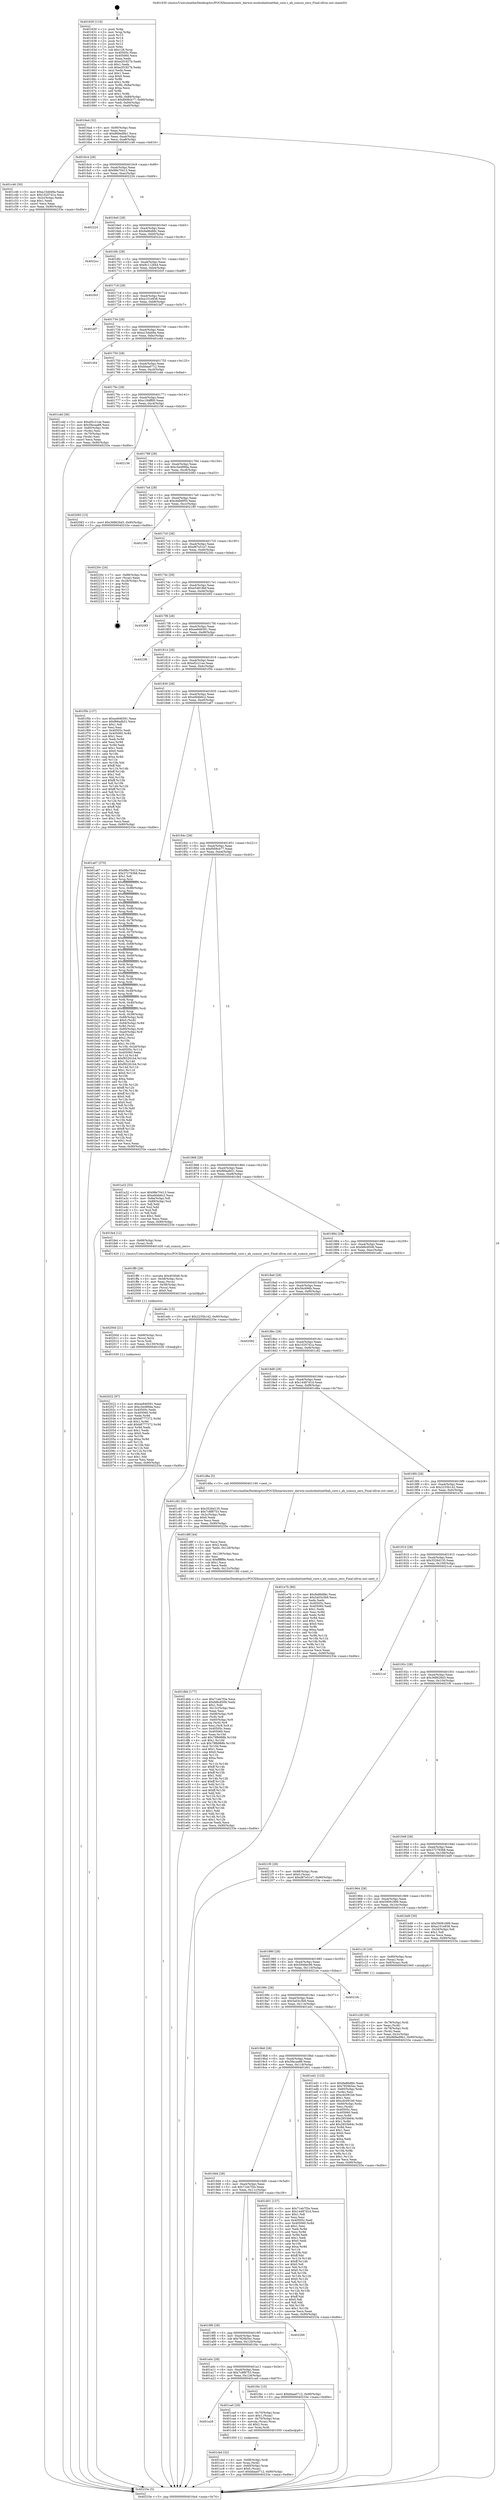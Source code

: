digraph "0x401630" {
  label = "0x401630 (/mnt/c/Users/mathe/Desktop/tcc/POCII/binaries/extr_darwin-xnubsdnetinet6ah_core.c_ah_sumsiz_zero_Final-ollvm.out::main(0))"
  labelloc = "t"
  node[shape=record]

  Entry [label="",width=0.3,height=0.3,shape=circle,fillcolor=black,style=filled]
  "0x4016a4" [label="{
     0x4016a4 [32]\l
     | [instrs]\l
     &nbsp;&nbsp;0x4016a4 \<+6\>: mov -0x90(%rbp),%eax\l
     &nbsp;&nbsp;0x4016aa \<+2\>: mov %eax,%ecx\l
     &nbsp;&nbsp;0x4016ac \<+6\>: sub $0x869ed9b1,%ecx\l
     &nbsp;&nbsp;0x4016b2 \<+6\>: mov %eax,-0xa4(%rbp)\l
     &nbsp;&nbsp;0x4016b8 \<+6\>: mov %ecx,-0xa8(%rbp)\l
     &nbsp;&nbsp;0x4016be \<+6\>: je 0000000000401c46 \<main+0x616\>\l
  }"]
  "0x401c46" [label="{
     0x401c46 [30]\l
     | [instrs]\l
     &nbsp;&nbsp;0x401c46 \<+5\>: mov $0xa15dd49a,%eax\l
     &nbsp;&nbsp;0x401c4b \<+5\>: mov $0x10207d1a,%ecx\l
     &nbsp;&nbsp;0x401c50 \<+3\>: mov -0x2c(%rbp),%edx\l
     &nbsp;&nbsp;0x401c53 \<+3\>: cmp $0x1,%edx\l
     &nbsp;&nbsp;0x401c56 \<+3\>: cmovl %ecx,%eax\l
     &nbsp;&nbsp;0x401c59 \<+6\>: mov %eax,-0x90(%rbp)\l
     &nbsp;&nbsp;0x401c5f \<+5\>: jmp 000000000040233e \<main+0xd0e\>\l
  }"]
  "0x4016c4" [label="{
     0x4016c4 [28]\l
     | [instrs]\l
     &nbsp;&nbsp;0x4016c4 \<+5\>: jmp 00000000004016c9 \<main+0x99\>\l
     &nbsp;&nbsp;0x4016c9 \<+6\>: mov -0xa4(%rbp),%eax\l
     &nbsp;&nbsp;0x4016cf \<+5\>: sub $0x98e70413,%eax\l
     &nbsp;&nbsp;0x4016d4 \<+6\>: mov %eax,-0xac(%rbp)\l
     &nbsp;&nbsp;0x4016da \<+6\>: je 0000000000402224 \<main+0xbf4\>\l
  }"]
  Exit [label="",width=0.3,height=0.3,shape=circle,fillcolor=black,style=filled,peripheries=2]
  "0x402224" [label="{
     0x402224\l
  }", style=dashed]
  "0x4016e0" [label="{
     0x4016e0 [28]\l
     | [instrs]\l
     &nbsp;&nbsp;0x4016e0 \<+5\>: jmp 00000000004016e5 \<main+0xb5\>\l
     &nbsp;&nbsp;0x4016e5 \<+6\>: mov -0xa4(%rbp),%eax\l
     &nbsp;&nbsp;0x4016eb \<+5\>: sub $0x9a86dfdc,%eax\l
     &nbsp;&nbsp;0x4016f0 \<+6\>: mov %eax,-0xb0(%rbp)\l
     &nbsp;&nbsp;0x4016f6 \<+6\>: je 00000000004022cc \<main+0xc9c\>\l
  }"]
  "0x402022" [label="{
     0x402022 [97]\l
     | [instrs]\l
     &nbsp;&nbsp;0x402022 \<+5\>: mov $0xee846591,%eax\l
     &nbsp;&nbsp;0x402027 \<+5\>: mov $0xc5e489da,%esi\l
     &nbsp;&nbsp;0x40202c \<+7\>: mov 0x40505c,%edx\l
     &nbsp;&nbsp;0x402033 \<+8\>: mov 0x405060,%r8d\l
     &nbsp;&nbsp;0x40203b \<+3\>: mov %edx,%r9d\l
     &nbsp;&nbsp;0x40203e \<+7\>: sub $0xb8777372,%r9d\l
     &nbsp;&nbsp;0x402045 \<+4\>: sub $0x1,%r9d\l
     &nbsp;&nbsp;0x402049 \<+7\>: add $0xb8777372,%r9d\l
     &nbsp;&nbsp;0x402050 \<+4\>: imul %r9d,%edx\l
     &nbsp;&nbsp;0x402054 \<+3\>: and $0x1,%edx\l
     &nbsp;&nbsp;0x402057 \<+3\>: cmp $0x0,%edx\l
     &nbsp;&nbsp;0x40205a \<+4\>: sete %r10b\l
     &nbsp;&nbsp;0x40205e \<+4\>: cmp $0xa,%r8d\l
     &nbsp;&nbsp;0x402062 \<+4\>: setl %r11b\l
     &nbsp;&nbsp;0x402066 \<+3\>: mov %r10b,%bl\l
     &nbsp;&nbsp;0x402069 \<+3\>: and %r11b,%bl\l
     &nbsp;&nbsp;0x40206c \<+3\>: xor %r11b,%r10b\l
     &nbsp;&nbsp;0x40206f \<+3\>: or %r10b,%bl\l
     &nbsp;&nbsp;0x402072 \<+3\>: test $0x1,%bl\l
     &nbsp;&nbsp;0x402075 \<+3\>: cmovne %esi,%eax\l
     &nbsp;&nbsp;0x402078 \<+6\>: mov %eax,-0x90(%rbp)\l
     &nbsp;&nbsp;0x40207e \<+5\>: jmp 000000000040233e \<main+0xd0e\>\l
  }"]
  "0x4022cc" [label="{
     0x4022cc\l
  }", style=dashed]
  "0x4016fc" [label="{
     0x4016fc [28]\l
     | [instrs]\l
     &nbsp;&nbsp;0x4016fc \<+5\>: jmp 0000000000401701 \<main+0xd1\>\l
     &nbsp;&nbsp;0x401701 \<+6\>: mov -0xa4(%rbp),%eax\l
     &nbsp;&nbsp;0x401707 \<+5\>: sub $0x9c112844,%eax\l
     &nbsp;&nbsp;0x40170c \<+6\>: mov %eax,-0xb4(%rbp)\l
     &nbsp;&nbsp;0x401712 \<+6\>: je 00000000004020cf \<main+0xa9f\>\l
  }"]
  "0x40200d" [label="{
     0x40200d [21]\l
     | [instrs]\l
     &nbsp;&nbsp;0x40200d \<+4\>: mov -0x68(%rbp),%rcx\l
     &nbsp;&nbsp;0x402011 \<+3\>: mov (%rcx),%rcx\l
     &nbsp;&nbsp;0x402014 \<+3\>: mov %rcx,%rdi\l
     &nbsp;&nbsp;0x402017 \<+6\>: mov %eax,-0x130(%rbp)\l
     &nbsp;&nbsp;0x40201d \<+5\>: call 0000000000401030 \<free@plt\>\l
     | [calls]\l
     &nbsp;&nbsp;0x401030 \{1\} (unknown)\l
  }"]
  "0x4020cf" [label="{
     0x4020cf\l
  }", style=dashed]
  "0x401718" [label="{
     0x401718 [28]\l
     | [instrs]\l
     &nbsp;&nbsp;0x401718 \<+5\>: jmp 000000000040171d \<main+0xed\>\l
     &nbsp;&nbsp;0x40171d \<+6\>: mov -0xa4(%rbp),%eax\l
     &nbsp;&nbsp;0x401723 \<+5\>: sub $0xa101e838,%eax\l
     &nbsp;&nbsp;0x401728 \<+6\>: mov %eax,-0xb8(%rbp)\l
     &nbsp;&nbsp;0x40172e \<+6\>: je 0000000000401bf7 \<main+0x5c7\>\l
  }"]
  "0x401ff0" [label="{
     0x401ff0 [29]\l
     | [instrs]\l
     &nbsp;&nbsp;0x401ff0 \<+10\>: movabs $0x4030d6,%rdi\l
     &nbsp;&nbsp;0x401ffa \<+4\>: mov -0x58(%rbp),%rcx\l
     &nbsp;&nbsp;0x401ffe \<+2\>: mov %eax,(%rcx)\l
     &nbsp;&nbsp;0x402000 \<+4\>: mov -0x58(%rbp),%rcx\l
     &nbsp;&nbsp;0x402004 \<+2\>: mov (%rcx),%esi\l
     &nbsp;&nbsp;0x402006 \<+2\>: mov $0x0,%al\l
     &nbsp;&nbsp;0x402008 \<+5\>: call 0000000000401040 \<printf@plt\>\l
     | [calls]\l
     &nbsp;&nbsp;0x401040 \{1\} (unknown)\l
  }"]
  "0x401bf7" [label="{
     0x401bf7\l
  }", style=dashed]
  "0x401734" [label="{
     0x401734 [28]\l
     | [instrs]\l
     &nbsp;&nbsp;0x401734 \<+5\>: jmp 0000000000401739 \<main+0x109\>\l
     &nbsp;&nbsp;0x401739 \<+6\>: mov -0xa4(%rbp),%eax\l
     &nbsp;&nbsp;0x40173f \<+5\>: sub $0xa15dd49a,%eax\l
     &nbsp;&nbsp;0x401744 \<+6\>: mov %eax,-0xbc(%rbp)\l
     &nbsp;&nbsp;0x40174a \<+6\>: je 0000000000401c64 \<main+0x634\>\l
  }"]
  "0x401dbb" [label="{
     0x401dbb [177]\l
     | [instrs]\l
     &nbsp;&nbsp;0x401dbb \<+5\>: mov $0x71eb7f2e,%ecx\l
     &nbsp;&nbsp;0x401dc0 \<+5\>: mov $0xfd6c8506,%edx\l
     &nbsp;&nbsp;0x401dc5 \<+3\>: mov $0x1,%dil\l
     &nbsp;&nbsp;0x401dc8 \<+6\>: mov -0x12c(%rbp),%esi\l
     &nbsp;&nbsp;0x401dce \<+3\>: imul %eax,%esi\l
     &nbsp;&nbsp;0x401dd1 \<+4\>: mov -0x68(%rbp),%r8\l
     &nbsp;&nbsp;0x401dd5 \<+3\>: mov (%r8),%r8\l
     &nbsp;&nbsp;0x401dd8 \<+4\>: mov -0x60(%rbp),%r9\l
     &nbsp;&nbsp;0x401ddc \<+3\>: movslq (%r9),%r9\l
     &nbsp;&nbsp;0x401ddf \<+4\>: mov %esi,(%r8,%r9,4)\l
     &nbsp;&nbsp;0x401de3 \<+7\>: mov 0x40505c,%eax\l
     &nbsp;&nbsp;0x401dea \<+7\>: mov 0x405060,%esi\l
     &nbsp;&nbsp;0x401df1 \<+3\>: mov %eax,%r10d\l
     &nbsp;&nbsp;0x401df4 \<+7\>: add $0x79fb988b,%r10d\l
     &nbsp;&nbsp;0x401dfb \<+4\>: sub $0x1,%r10d\l
     &nbsp;&nbsp;0x401dff \<+7\>: sub $0x79fb988b,%r10d\l
     &nbsp;&nbsp;0x401e06 \<+4\>: imul %r10d,%eax\l
     &nbsp;&nbsp;0x401e0a \<+3\>: and $0x1,%eax\l
     &nbsp;&nbsp;0x401e0d \<+3\>: cmp $0x0,%eax\l
     &nbsp;&nbsp;0x401e10 \<+4\>: sete %r11b\l
     &nbsp;&nbsp;0x401e14 \<+3\>: cmp $0xa,%esi\l
     &nbsp;&nbsp;0x401e17 \<+3\>: setl %bl\l
     &nbsp;&nbsp;0x401e1a \<+3\>: mov %r11b,%r14b\l
     &nbsp;&nbsp;0x401e1d \<+4\>: xor $0xff,%r14b\l
     &nbsp;&nbsp;0x401e21 \<+3\>: mov %bl,%r15b\l
     &nbsp;&nbsp;0x401e24 \<+4\>: xor $0xff,%r15b\l
     &nbsp;&nbsp;0x401e28 \<+4\>: xor $0x1,%dil\l
     &nbsp;&nbsp;0x401e2c \<+3\>: mov %r14b,%r12b\l
     &nbsp;&nbsp;0x401e2f \<+4\>: and $0xff,%r12b\l
     &nbsp;&nbsp;0x401e33 \<+3\>: and %dil,%r11b\l
     &nbsp;&nbsp;0x401e36 \<+3\>: mov %r15b,%r13b\l
     &nbsp;&nbsp;0x401e39 \<+4\>: and $0xff,%r13b\l
     &nbsp;&nbsp;0x401e3d \<+3\>: and %dil,%bl\l
     &nbsp;&nbsp;0x401e40 \<+3\>: or %r11b,%r12b\l
     &nbsp;&nbsp;0x401e43 \<+3\>: or %bl,%r13b\l
     &nbsp;&nbsp;0x401e46 \<+3\>: xor %r13b,%r12b\l
     &nbsp;&nbsp;0x401e49 \<+3\>: or %r15b,%r14b\l
     &nbsp;&nbsp;0x401e4c \<+4\>: xor $0xff,%r14b\l
     &nbsp;&nbsp;0x401e50 \<+4\>: or $0x1,%dil\l
     &nbsp;&nbsp;0x401e54 \<+3\>: and %dil,%r14b\l
     &nbsp;&nbsp;0x401e57 \<+3\>: or %r14b,%r12b\l
     &nbsp;&nbsp;0x401e5a \<+4\>: test $0x1,%r12b\l
     &nbsp;&nbsp;0x401e5e \<+3\>: cmovne %edx,%ecx\l
     &nbsp;&nbsp;0x401e61 \<+6\>: mov %ecx,-0x90(%rbp)\l
     &nbsp;&nbsp;0x401e67 \<+5\>: jmp 000000000040233e \<main+0xd0e\>\l
  }"]
  "0x401c64" [label="{
     0x401c64\l
  }", style=dashed]
  "0x401750" [label="{
     0x401750 [28]\l
     | [instrs]\l
     &nbsp;&nbsp;0x401750 \<+5\>: jmp 0000000000401755 \<main+0x125\>\l
     &nbsp;&nbsp;0x401755 \<+6\>: mov -0xa4(%rbp),%eax\l
     &nbsp;&nbsp;0x40175b \<+5\>: sub $0xbbaa0712,%eax\l
     &nbsp;&nbsp;0x401760 \<+6\>: mov %eax,-0xc0(%rbp)\l
     &nbsp;&nbsp;0x401766 \<+6\>: je 0000000000401cdd \<main+0x6ad\>\l
  }"]
  "0x401d8f" [label="{
     0x401d8f [44]\l
     | [instrs]\l
     &nbsp;&nbsp;0x401d8f \<+2\>: xor %ecx,%ecx\l
     &nbsp;&nbsp;0x401d91 \<+5\>: mov $0x2,%edx\l
     &nbsp;&nbsp;0x401d96 \<+6\>: mov %edx,-0x128(%rbp)\l
     &nbsp;&nbsp;0x401d9c \<+1\>: cltd\l
     &nbsp;&nbsp;0x401d9d \<+6\>: mov -0x128(%rbp),%esi\l
     &nbsp;&nbsp;0x401da3 \<+2\>: idiv %esi\l
     &nbsp;&nbsp;0x401da5 \<+6\>: imul $0xfffffffe,%edx,%edx\l
     &nbsp;&nbsp;0x401dab \<+3\>: sub $0x1,%ecx\l
     &nbsp;&nbsp;0x401dae \<+2\>: sub %ecx,%edx\l
     &nbsp;&nbsp;0x401db0 \<+6\>: mov %edx,-0x12c(%rbp)\l
     &nbsp;&nbsp;0x401db6 \<+5\>: call 0000000000401160 \<next_i\>\l
     | [calls]\l
     &nbsp;&nbsp;0x401160 \{1\} (/mnt/c/Users/mathe/Desktop/tcc/POCII/binaries/extr_darwin-xnubsdnetinet6ah_core.c_ah_sumsiz_zero_Final-ollvm.out::next_i)\l
  }"]
  "0x401cdd" [label="{
     0x401cdd [36]\l
     | [instrs]\l
     &nbsp;&nbsp;0x401cdd \<+5\>: mov $0xef2c21ee,%eax\l
     &nbsp;&nbsp;0x401ce2 \<+5\>: mov $0x5fecaa88,%ecx\l
     &nbsp;&nbsp;0x401ce7 \<+4\>: mov -0x60(%rbp),%rdx\l
     &nbsp;&nbsp;0x401ceb \<+2\>: mov (%rdx),%esi\l
     &nbsp;&nbsp;0x401ced \<+4\>: mov -0x70(%rbp),%rdx\l
     &nbsp;&nbsp;0x401cf1 \<+2\>: cmp (%rdx),%esi\l
     &nbsp;&nbsp;0x401cf3 \<+3\>: cmovl %ecx,%eax\l
     &nbsp;&nbsp;0x401cf6 \<+6\>: mov %eax,-0x90(%rbp)\l
     &nbsp;&nbsp;0x401cfc \<+5\>: jmp 000000000040233e \<main+0xd0e\>\l
  }"]
  "0x40176c" [label="{
     0x40176c [28]\l
     | [instrs]\l
     &nbsp;&nbsp;0x40176c \<+5\>: jmp 0000000000401771 \<main+0x141\>\l
     &nbsp;&nbsp;0x401771 \<+6\>: mov -0xa4(%rbp),%eax\l
     &nbsp;&nbsp;0x401777 \<+5\>: sub $0xc184ff00,%eax\l
     &nbsp;&nbsp;0x40177c \<+6\>: mov %eax,-0xc4(%rbp)\l
     &nbsp;&nbsp;0x401782 \<+6\>: je 0000000000402156 \<main+0xb26\>\l
  }"]
  "0x401cbd" [label="{
     0x401cbd [32]\l
     | [instrs]\l
     &nbsp;&nbsp;0x401cbd \<+4\>: mov -0x68(%rbp),%rdi\l
     &nbsp;&nbsp;0x401cc1 \<+3\>: mov %rax,(%rdi)\l
     &nbsp;&nbsp;0x401cc4 \<+4\>: mov -0x60(%rbp),%rax\l
     &nbsp;&nbsp;0x401cc8 \<+6\>: movl $0x0,(%rax)\l
     &nbsp;&nbsp;0x401cce \<+10\>: movl $0xbbaa0712,-0x90(%rbp)\l
     &nbsp;&nbsp;0x401cd8 \<+5\>: jmp 000000000040233e \<main+0xd0e\>\l
  }"]
  "0x402156" [label="{
     0x402156\l
  }", style=dashed]
  "0x401788" [label="{
     0x401788 [28]\l
     | [instrs]\l
     &nbsp;&nbsp;0x401788 \<+5\>: jmp 000000000040178d \<main+0x15d\>\l
     &nbsp;&nbsp;0x40178d \<+6\>: mov -0xa4(%rbp),%eax\l
     &nbsp;&nbsp;0x401793 \<+5\>: sub $0xc5e489da,%eax\l
     &nbsp;&nbsp;0x401798 \<+6\>: mov %eax,-0xc8(%rbp)\l
     &nbsp;&nbsp;0x40179e \<+6\>: je 0000000000402083 \<main+0xa53\>\l
  }"]
  "0x401a28" [label="{
     0x401a28\l
  }", style=dashed]
  "0x402083" [label="{
     0x402083 [15]\l
     | [instrs]\l
     &nbsp;&nbsp;0x402083 \<+10\>: movl $0x368626d3,-0x90(%rbp)\l
     &nbsp;&nbsp;0x40208d \<+5\>: jmp 000000000040233e \<main+0xd0e\>\l
  }"]
  "0x4017a4" [label="{
     0x4017a4 [28]\l
     | [instrs]\l
     &nbsp;&nbsp;0x4017a4 \<+5\>: jmp 00000000004017a9 \<main+0x179\>\l
     &nbsp;&nbsp;0x4017a9 \<+6\>: mov -0xa4(%rbp),%eax\l
     &nbsp;&nbsp;0x4017af \<+5\>: sub $0xc6db6f50,%eax\l
     &nbsp;&nbsp;0x4017b4 \<+6\>: mov %eax,-0xcc(%rbp)\l
     &nbsp;&nbsp;0x4017ba \<+6\>: je 0000000000402180 \<main+0xb50\>\l
  }"]
  "0x401ca0" [label="{
     0x401ca0 [29]\l
     | [instrs]\l
     &nbsp;&nbsp;0x401ca0 \<+4\>: mov -0x70(%rbp),%rax\l
     &nbsp;&nbsp;0x401ca4 \<+6\>: movl $0x1,(%rax)\l
     &nbsp;&nbsp;0x401caa \<+4\>: mov -0x70(%rbp),%rax\l
     &nbsp;&nbsp;0x401cae \<+3\>: movslq (%rax),%rax\l
     &nbsp;&nbsp;0x401cb1 \<+4\>: shl $0x2,%rax\l
     &nbsp;&nbsp;0x401cb5 \<+3\>: mov %rax,%rdi\l
     &nbsp;&nbsp;0x401cb8 \<+5\>: call 0000000000401050 \<malloc@plt\>\l
     | [calls]\l
     &nbsp;&nbsp;0x401050 \{1\} (unknown)\l
  }"]
  "0x402180" [label="{
     0x402180\l
  }", style=dashed]
  "0x4017c0" [label="{
     0x4017c0 [28]\l
     | [instrs]\l
     &nbsp;&nbsp;0x4017c0 \<+5\>: jmp 00000000004017c5 \<main+0x195\>\l
     &nbsp;&nbsp;0x4017c5 \<+6\>: mov -0xa4(%rbp),%eax\l
     &nbsp;&nbsp;0x4017cb \<+5\>: sub $0xd87e51e7,%eax\l
     &nbsp;&nbsp;0x4017d0 \<+6\>: mov %eax,-0xd0(%rbp)\l
     &nbsp;&nbsp;0x4017d6 \<+6\>: je 000000000040220c \<main+0xbdc\>\l
  }"]
  "0x401a0c" [label="{
     0x401a0c [28]\l
     | [instrs]\l
     &nbsp;&nbsp;0x401a0c \<+5\>: jmp 0000000000401a11 \<main+0x3e1\>\l
     &nbsp;&nbsp;0x401a11 \<+6\>: mov -0xa4(%rbp),%eax\l
     &nbsp;&nbsp;0x401a17 \<+5\>: sub $0x7c8f8753,%eax\l
     &nbsp;&nbsp;0x401a1c \<+6\>: mov %eax,-0x124(%rbp)\l
     &nbsp;&nbsp;0x401a22 \<+6\>: je 0000000000401ca0 \<main+0x670\>\l
  }"]
  "0x40220c" [label="{
     0x40220c [24]\l
     | [instrs]\l
     &nbsp;&nbsp;0x40220c \<+7\>: mov -0x88(%rbp),%rax\l
     &nbsp;&nbsp;0x402213 \<+2\>: mov (%rax),%eax\l
     &nbsp;&nbsp;0x402215 \<+4\>: lea -0x28(%rbp),%rsp\l
     &nbsp;&nbsp;0x402219 \<+1\>: pop %rbx\l
     &nbsp;&nbsp;0x40221a \<+2\>: pop %r12\l
     &nbsp;&nbsp;0x40221c \<+2\>: pop %r13\l
     &nbsp;&nbsp;0x40221e \<+2\>: pop %r14\l
     &nbsp;&nbsp;0x402220 \<+2\>: pop %r15\l
     &nbsp;&nbsp;0x402222 \<+1\>: pop %rbp\l
     &nbsp;&nbsp;0x402223 \<+1\>: ret\l
  }"]
  "0x4017dc" [label="{
     0x4017dc [28]\l
     | [instrs]\l
     &nbsp;&nbsp;0x4017dc \<+5\>: jmp 00000000004017e1 \<main+0x1b1\>\l
     &nbsp;&nbsp;0x4017e1 \<+6\>: mov -0xa4(%rbp),%eax\l
     &nbsp;&nbsp;0x4017e7 \<+5\>: sub $0xe54818bf,%eax\l
     &nbsp;&nbsp;0x4017ec \<+6\>: mov %eax,-0xd4(%rbp)\l
     &nbsp;&nbsp;0x4017f2 \<+6\>: je 00000000004020f3 \<main+0xac3\>\l
  }"]
  "0x401f4c" [label="{
     0x401f4c [15]\l
     | [instrs]\l
     &nbsp;&nbsp;0x401f4c \<+10\>: movl $0xbbaa0712,-0x90(%rbp)\l
     &nbsp;&nbsp;0x401f56 \<+5\>: jmp 000000000040233e \<main+0xd0e\>\l
  }"]
  "0x4020f3" [label="{
     0x4020f3\l
  }", style=dashed]
  "0x4017f8" [label="{
     0x4017f8 [28]\l
     | [instrs]\l
     &nbsp;&nbsp;0x4017f8 \<+5\>: jmp 00000000004017fd \<main+0x1cd\>\l
     &nbsp;&nbsp;0x4017fd \<+6\>: mov -0xa4(%rbp),%eax\l
     &nbsp;&nbsp;0x401803 \<+5\>: sub $0xee846591,%eax\l
     &nbsp;&nbsp;0x401808 \<+6\>: mov %eax,-0xd8(%rbp)\l
     &nbsp;&nbsp;0x40180e \<+6\>: je 00000000004022f6 \<main+0xcc6\>\l
  }"]
  "0x4019f0" [label="{
     0x4019f0 [28]\l
     | [instrs]\l
     &nbsp;&nbsp;0x4019f0 \<+5\>: jmp 00000000004019f5 \<main+0x3c5\>\l
     &nbsp;&nbsp;0x4019f5 \<+6\>: mov -0xa4(%rbp),%eax\l
     &nbsp;&nbsp;0x4019fb \<+5\>: sub $0x7826b5ec,%eax\l
     &nbsp;&nbsp;0x401a00 \<+6\>: mov %eax,-0x120(%rbp)\l
     &nbsp;&nbsp;0x401a06 \<+6\>: je 0000000000401f4c \<main+0x91c\>\l
  }"]
  "0x4022f6" [label="{
     0x4022f6\l
  }", style=dashed]
  "0x401814" [label="{
     0x401814 [28]\l
     | [instrs]\l
     &nbsp;&nbsp;0x401814 \<+5\>: jmp 0000000000401819 \<main+0x1e9\>\l
     &nbsp;&nbsp;0x401819 \<+6\>: mov -0xa4(%rbp),%eax\l
     &nbsp;&nbsp;0x40181f \<+5\>: sub $0xef2c21ee,%eax\l
     &nbsp;&nbsp;0x401824 \<+6\>: mov %eax,-0xdc(%rbp)\l
     &nbsp;&nbsp;0x40182a \<+6\>: je 0000000000401f5b \<main+0x92b\>\l
  }"]
  "0x402269" [label="{
     0x402269\l
  }", style=dashed]
  "0x401f5b" [label="{
     0x401f5b [137]\l
     | [instrs]\l
     &nbsp;&nbsp;0x401f5b \<+5\>: mov $0xee846591,%eax\l
     &nbsp;&nbsp;0x401f60 \<+5\>: mov $0xf66adb51,%ecx\l
     &nbsp;&nbsp;0x401f65 \<+2\>: mov $0x1,%dl\l
     &nbsp;&nbsp;0x401f67 \<+2\>: xor %esi,%esi\l
     &nbsp;&nbsp;0x401f69 \<+7\>: mov 0x40505c,%edi\l
     &nbsp;&nbsp;0x401f70 \<+8\>: mov 0x405060,%r8d\l
     &nbsp;&nbsp;0x401f78 \<+3\>: sub $0x1,%esi\l
     &nbsp;&nbsp;0x401f7b \<+3\>: mov %edi,%r9d\l
     &nbsp;&nbsp;0x401f7e \<+3\>: add %esi,%r9d\l
     &nbsp;&nbsp;0x401f81 \<+4\>: imul %r9d,%edi\l
     &nbsp;&nbsp;0x401f85 \<+3\>: and $0x1,%edi\l
     &nbsp;&nbsp;0x401f88 \<+3\>: cmp $0x0,%edi\l
     &nbsp;&nbsp;0x401f8b \<+4\>: sete %r10b\l
     &nbsp;&nbsp;0x401f8f \<+4\>: cmp $0xa,%r8d\l
     &nbsp;&nbsp;0x401f93 \<+4\>: setl %r11b\l
     &nbsp;&nbsp;0x401f97 \<+3\>: mov %r10b,%bl\l
     &nbsp;&nbsp;0x401f9a \<+3\>: xor $0xff,%bl\l
     &nbsp;&nbsp;0x401f9d \<+3\>: mov %r11b,%r14b\l
     &nbsp;&nbsp;0x401fa0 \<+4\>: xor $0xff,%r14b\l
     &nbsp;&nbsp;0x401fa4 \<+3\>: xor $0x1,%dl\l
     &nbsp;&nbsp;0x401fa7 \<+3\>: mov %bl,%r15b\l
     &nbsp;&nbsp;0x401faa \<+4\>: and $0xff,%r15b\l
     &nbsp;&nbsp;0x401fae \<+3\>: and %dl,%r10b\l
     &nbsp;&nbsp;0x401fb1 \<+3\>: mov %r14b,%r12b\l
     &nbsp;&nbsp;0x401fb4 \<+4\>: and $0xff,%r12b\l
     &nbsp;&nbsp;0x401fb8 \<+3\>: and %dl,%r11b\l
     &nbsp;&nbsp;0x401fbb \<+3\>: or %r10b,%r15b\l
     &nbsp;&nbsp;0x401fbe \<+3\>: or %r11b,%r12b\l
     &nbsp;&nbsp;0x401fc1 \<+3\>: xor %r12b,%r15b\l
     &nbsp;&nbsp;0x401fc4 \<+3\>: or %r14b,%bl\l
     &nbsp;&nbsp;0x401fc7 \<+3\>: xor $0xff,%bl\l
     &nbsp;&nbsp;0x401fca \<+3\>: or $0x1,%dl\l
     &nbsp;&nbsp;0x401fcd \<+2\>: and %dl,%bl\l
     &nbsp;&nbsp;0x401fcf \<+3\>: or %bl,%r15b\l
     &nbsp;&nbsp;0x401fd2 \<+4\>: test $0x1,%r15b\l
     &nbsp;&nbsp;0x401fd6 \<+3\>: cmovne %ecx,%eax\l
     &nbsp;&nbsp;0x401fd9 \<+6\>: mov %eax,-0x90(%rbp)\l
     &nbsp;&nbsp;0x401fdf \<+5\>: jmp 000000000040233e \<main+0xd0e\>\l
  }"]
  "0x401830" [label="{
     0x401830 [28]\l
     | [instrs]\l
     &nbsp;&nbsp;0x401830 \<+5\>: jmp 0000000000401835 \<main+0x205\>\l
     &nbsp;&nbsp;0x401835 \<+6\>: mov -0xa4(%rbp),%eax\l
     &nbsp;&nbsp;0x40183b \<+5\>: sub $0xefd4b6c2,%eax\l
     &nbsp;&nbsp;0x401840 \<+6\>: mov %eax,-0xe0(%rbp)\l
     &nbsp;&nbsp;0x401846 \<+6\>: je 0000000000401a67 \<main+0x437\>\l
  }"]
  "0x4019d4" [label="{
     0x4019d4 [28]\l
     | [instrs]\l
     &nbsp;&nbsp;0x4019d4 \<+5\>: jmp 00000000004019d9 \<main+0x3a9\>\l
     &nbsp;&nbsp;0x4019d9 \<+6\>: mov -0xa4(%rbp),%eax\l
     &nbsp;&nbsp;0x4019df \<+5\>: sub $0x71eb7f2e,%eax\l
     &nbsp;&nbsp;0x4019e4 \<+6\>: mov %eax,-0x11c(%rbp)\l
     &nbsp;&nbsp;0x4019ea \<+6\>: je 0000000000402269 \<main+0xc39\>\l
  }"]
  "0x401a67" [label="{
     0x401a67 [370]\l
     | [instrs]\l
     &nbsp;&nbsp;0x401a67 \<+5\>: mov $0x98e70413,%eax\l
     &nbsp;&nbsp;0x401a6c \<+5\>: mov $0x37279368,%ecx\l
     &nbsp;&nbsp;0x401a71 \<+2\>: mov $0x1,%dl\l
     &nbsp;&nbsp;0x401a73 \<+3\>: mov %rsp,%rsi\l
     &nbsp;&nbsp;0x401a76 \<+4\>: add $0xfffffffffffffff0,%rsi\l
     &nbsp;&nbsp;0x401a7a \<+3\>: mov %rsi,%rsp\l
     &nbsp;&nbsp;0x401a7d \<+7\>: mov %rsi,-0x88(%rbp)\l
     &nbsp;&nbsp;0x401a84 \<+3\>: mov %rsp,%rsi\l
     &nbsp;&nbsp;0x401a87 \<+4\>: add $0xfffffffffffffff0,%rsi\l
     &nbsp;&nbsp;0x401a8b \<+3\>: mov %rsi,%rsp\l
     &nbsp;&nbsp;0x401a8e \<+3\>: mov %rsp,%rdi\l
     &nbsp;&nbsp;0x401a91 \<+4\>: add $0xfffffffffffffff0,%rdi\l
     &nbsp;&nbsp;0x401a95 \<+3\>: mov %rdi,%rsp\l
     &nbsp;&nbsp;0x401a98 \<+4\>: mov %rdi,-0x80(%rbp)\l
     &nbsp;&nbsp;0x401a9c \<+3\>: mov %rsp,%rdi\l
     &nbsp;&nbsp;0x401a9f \<+4\>: add $0xfffffffffffffff0,%rdi\l
     &nbsp;&nbsp;0x401aa3 \<+3\>: mov %rdi,%rsp\l
     &nbsp;&nbsp;0x401aa6 \<+4\>: mov %rdi,-0x78(%rbp)\l
     &nbsp;&nbsp;0x401aaa \<+3\>: mov %rsp,%rdi\l
     &nbsp;&nbsp;0x401aad \<+4\>: add $0xfffffffffffffff0,%rdi\l
     &nbsp;&nbsp;0x401ab1 \<+3\>: mov %rdi,%rsp\l
     &nbsp;&nbsp;0x401ab4 \<+4\>: mov %rdi,-0x70(%rbp)\l
     &nbsp;&nbsp;0x401ab8 \<+3\>: mov %rsp,%rdi\l
     &nbsp;&nbsp;0x401abb \<+4\>: add $0xfffffffffffffff0,%rdi\l
     &nbsp;&nbsp;0x401abf \<+3\>: mov %rdi,%rsp\l
     &nbsp;&nbsp;0x401ac2 \<+4\>: mov %rdi,-0x68(%rbp)\l
     &nbsp;&nbsp;0x401ac6 \<+3\>: mov %rsp,%rdi\l
     &nbsp;&nbsp;0x401ac9 \<+4\>: add $0xfffffffffffffff0,%rdi\l
     &nbsp;&nbsp;0x401acd \<+3\>: mov %rdi,%rsp\l
     &nbsp;&nbsp;0x401ad0 \<+4\>: mov %rdi,-0x60(%rbp)\l
     &nbsp;&nbsp;0x401ad4 \<+3\>: mov %rsp,%rdi\l
     &nbsp;&nbsp;0x401ad7 \<+4\>: add $0xfffffffffffffff0,%rdi\l
     &nbsp;&nbsp;0x401adb \<+3\>: mov %rdi,%rsp\l
     &nbsp;&nbsp;0x401ade \<+4\>: mov %rdi,-0x58(%rbp)\l
     &nbsp;&nbsp;0x401ae2 \<+3\>: mov %rsp,%rdi\l
     &nbsp;&nbsp;0x401ae5 \<+4\>: add $0xfffffffffffffff0,%rdi\l
     &nbsp;&nbsp;0x401ae9 \<+3\>: mov %rdi,%rsp\l
     &nbsp;&nbsp;0x401aec \<+4\>: mov %rdi,-0x50(%rbp)\l
     &nbsp;&nbsp;0x401af0 \<+3\>: mov %rsp,%rdi\l
     &nbsp;&nbsp;0x401af3 \<+4\>: add $0xfffffffffffffff0,%rdi\l
     &nbsp;&nbsp;0x401af7 \<+3\>: mov %rdi,%rsp\l
     &nbsp;&nbsp;0x401afa \<+4\>: mov %rdi,-0x48(%rbp)\l
     &nbsp;&nbsp;0x401afe \<+3\>: mov %rsp,%rdi\l
     &nbsp;&nbsp;0x401b01 \<+4\>: add $0xfffffffffffffff0,%rdi\l
     &nbsp;&nbsp;0x401b05 \<+3\>: mov %rdi,%rsp\l
     &nbsp;&nbsp;0x401b08 \<+4\>: mov %rdi,-0x40(%rbp)\l
     &nbsp;&nbsp;0x401b0c \<+3\>: mov %rsp,%rdi\l
     &nbsp;&nbsp;0x401b0f \<+4\>: add $0xfffffffffffffff0,%rdi\l
     &nbsp;&nbsp;0x401b13 \<+3\>: mov %rdi,%rsp\l
     &nbsp;&nbsp;0x401b16 \<+4\>: mov %rdi,-0x38(%rbp)\l
     &nbsp;&nbsp;0x401b1a \<+7\>: mov -0x88(%rbp),%rdi\l
     &nbsp;&nbsp;0x401b21 \<+6\>: movl $0x0,(%rdi)\l
     &nbsp;&nbsp;0x401b27 \<+7\>: mov -0x94(%rbp),%r8d\l
     &nbsp;&nbsp;0x401b2e \<+3\>: mov %r8d,(%rsi)\l
     &nbsp;&nbsp;0x401b31 \<+4\>: mov -0x80(%rbp),%rdi\l
     &nbsp;&nbsp;0x401b35 \<+7\>: mov -0xa0(%rbp),%r9\l
     &nbsp;&nbsp;0x401b3c \<+3\>: mov %r9,(%rdi)\l
     &nbsp;&nbsp;0x401b3f \<+3\>: cmpl $0x2,(%rsi)\l
     &nbsp;&nbsp;0x401b42 \<+4\>: setne %r10b\l
     &nbsp;&nbsp;0x401b46 \<+4\>: and $0x1,%r10b\l
     &nbsp;&nbsp;0x401b4a \<+4\>: mov %r10b,-0x2d(%rbp)\l
     &nbsp;&nbsp;0x401b4e \<+8\>: mov 0x40505c,%r11d\l
     &nbsp;&nbsp;0x401b56 \<+7\>: mov 0x405060,%ebx\l
     &nbsp;&nbsp;0x401b5d \<+3\>: mov %r11d,%r14d\l
     &nbsp;&nbsp;0x401b60 \<+7\>: sub $0xf92261b4,%r14d\l
     &nbsp;&nbsp;0x401b67 \<+4\>: sub $0x1,%r14d\l
     &nbsp;&nbsp;0x401b6b \<+7\>: add $0xf92261b4,%r14d\l
     &nbsp;&nbsp;0x401b72 \<+4\>: imul %r14d,%r11d\l
     &nbsp;&nbsp;0x401b76 \<+4\>: and $0x1,%r11d\l
     &nbsp;&nbsp;0x401b7a \<+4\>: cmp $0x0,%r11d\l
     &nbsp;&nbsp;0x401b7e \<+4\>: sete %r10b\l
     &nbsp;&nbsp;0x401b82 \<+3\>: cmp $0xa,%ebx\l
     &nbsp;&nbsp;0x401b85 \<+4\>: setl %r15b\l
     &nbsp;&nbsp;0x401b89 \<+3\>: mov %r10b,%r12b\l
     &nbsp;&nbsp;0x401b8c \<+4\>: xor $0xff,%r12b\l
     &nbsp;&nbsp;0x401b90 \<+3\>: mov %r15b,%r13b\l
     &nbsp;&nbsp;0x401b93 \<+4\>: xor $0xff,%r13b\l
     &nbsp;&nbsp;0x401b97 \<+3\>: xor $0x0,%dl\l
     &nbsp;&nbsp;0x401b9a \<+3\>: mov %r12b,%sil\l
     &nbsp;&nbsp;0x401b9d \<+4\>: and $0x0,%sil\l
     &nbsp;&nbsp;0x401ba1 \<+3\>: and %dl,%r10b\l
     &nbsp;&nbsp;0x401ba4 \<+3\>: mov %r13b,%dil\l
     &nbsp;&nbsp;0x401ba7 \<+4\>: and $0x0,%dil\l
     &nbsp;&nbsp;0x401bab \<+3\>: and %dl,%r15b\l
     &nbsp;&nbsp;0x401bae \<+3\>: or %r10b,%sil\l
     &nbsp;&nbsp;0x401bb1 \<+3\>: or %r15b,%dil\l
     &nbsp;&nbsp;0x401bb4 \<+3\>: xor %dil,%sil\l
     &nbsp;&nbsp;0x401bb7 \<+3\>: or %r13b,%r12b\l
     &nbsp;&nbsp;0x401bba \<+4\>: xor $0xff,%r12b\l
     &nbsp;&nbsp;0x401bbe \<+3\>: or $0x0,%dl\l
     &nbsp;&nbsp;0x401bc1 \<+3\>: and %dl,%r12b\l
     &nbsp;&nbsp;0x401bc4 \<+3\>: or %r12b,%sil\l
     &nbsp;&nbsp;0x401bc7 \<+4\>: test $0x1,%sil\l
     &nbsp;&nbsp;0x401bcb \<+3\>: cmovne %ecx,%eax\l
     &nbsp;&nbsp;0x401bce \<+6\>: mov %eax,-0x90(%rbp)\l
     &nbsp;&nbsp;0x401bd4 \<+5\>: jmp 000000000040233e \<main+0xd0e\>\l
  }"]
  "0x40184c" [label="{
     0x40184c [28]\l
     | [instrs]\l
     &nbsp;&nbsp;0x40184c \<+5\>: jmp 0000000000401851 \<main+0x221\>\l
     &nbsp;&nbsp;0x401851 \<+6\>: mov -0xa4(%rbp),%eax\l
     &nbsp;&nbsp;0x401857 \<+5\>: sub $0xf008cb77,%eax\l
     &nbsp;&nbsp;0x40185c \<+6\>: mov %eax,-0xe4(%rbp)\l
     &nbsp;&nbsp;0x401862 \<+6\>: je 0000000000401a32 \<main+0x402\>\l
  }"]
  "0x401d01" [label="{
     0x401d01 [137]\l
     | [instrs]\l
     &nbsp;&nbsp;0x401d01 \<+5\>: mov $0x71eb7f2e,%eax\l
     &nbsp;&nbsp;0x401d06 \<+5\>: mov $0x14487d1d,%ecx\l
     &nbsp;&nbsp;0x401d0b \<+2\>: mov $0x1,%dl\l
     &nbsp;&nbsp;0x401d0d \<+2\>: xor %esi,%esi\l
     &nbsp;&nbsp;0x401d0f \<+7\>: mov 0x40505c,%edi\l
     &nbsp;&nbsp;0x401d16 \<+8\>: mov 0x405060,%r8d\l
     &nbsp;&nbsp;0x401d1e \<+3\>: sub $0x1,%esi\l
     &nbsp;&nbsp;0x401d21 \<+3\>: mov %edi,%r9d\l
     &nbsp;&nbsp;0x401d24 \<+3\>: add %esi,%r9d\l
     &nbsp;&nbsp;0x401d27 \<+4\>: imul %r9d,%edi\l
     &nbsp;&nbsp;0x401d2b \<+3\>: and $0x1,%edi\l
     &nbsp;&nbsp;0x401d2e \<+3\>: cmp $0x0,%edi\l
     &nbsp;&nbsp;0x401d31 \<+4\>: sete %r10b\l
     &nbsp;&nbsp;0x401d35 \<+4\>: cmp $0xa,%r8d\l
     &nbsp;&nbsp;0x401d39 \<+4\>: setl %r11b\l
     &nbsp;&nbsp;0x401d3d \<+3\>: mov %r10b,%bl\l
     &nbsp;&nbsp;0x401d40 \<+3\>: xor $0xff,%bl\l
     &nbsp;&nbsp;0x401d43 \<+3\>: mov %r11b,%r14b\l
     &nbsp;&nbsp;0x401d46 \<+4\>: xor $0xff,%r14b\l
     &nbsp;&nbsp;0x401d4a \<+3\>: xor $0x0,%dl\l
     &nbsp;&nbsp;0x401d4d \<+3\>: mov %bl,%r15b\l
     &nbsp;&nbsp;0x401d50 \<+4\>: and $0x0,%r15b\l
     &nbsp;&nbsp;0x401d54 \<+3\>: and %dl,%r10b\l
     &nbsp;&nbsp;0x401d57 \<+3\>: mov %r14b,%r12b\l
     &nbsp;&nbsp;0x401d5a \<+4\>: and $0x0,%r12b\l
     &nbsp;&nbsp;0x401d5e \<+3\>: and %dl,%r11b\l
     &nbsp;&nbsp;0x401d61 \<+3\>: or %r10b,%r15b\l
     &nbsp;&nbsp;0x401d64 \<+3\>: or %r11b,%r12b\l
     &nbsp;&nbsp;0x401d67 \<+3\>: xor %r12b,%r15b\l
     &nbsp;&nbsp;0x401d6a \<+3\>: or %r14b,%bl\l
     &nbsp;&nbsp;0x401d6d \<+3\>: xor $0xff,%bl\l
     &nbsp;&nbsp;0x401d70 \<+3\>: or $0x0,%dl\l
     &nbsp;&nbsp;0x401d73 \<+2\>: and %dl,%bl\l
     &nbsp;&nbsp;0x401d75 \<+3\>: or %bl,%r15b\l
     &nbsp;&nbsp;0x401d78 \<+4\>: test $0x1,%r15b\l
     &nbsp;&nbsp;0x401d7c \<+3\>: cmovne %ecx,%eax\l
     &nbsp;&nbsp;0x401d7f \<+6\>: mov %eax,-0x90(%rbp)\l
     &nbsp;&nbsp;0x401d85 \<+5\>: jmp 000000000040233e \<main+0xd0e\>\l
  }"]
  "0x401a32" [label="{
     0x401a32 [53]\l
     | [instrs]\l
     &nbsp;&nbsp;0x401a32 \<+5\>: mov $0x98e70413,%eax\l
     &nbsp;&nbsp;0x401a37 \<+5\>: mov $0xefd4b6c2,%ecx\l
     &nbsp;&nbsp;0x401a3c \<+6\>: mov -0x8a(%rbp),%dl\l
     &nbsp;&nbsp;0x401a42 \<+7\>: mov -0x89(%rbp),%sil\l
     &nbsp;&nbsp;0x401a49 \<+3\>: mov %dl,%dil\l
     &nbsp;&nbsp;0x401a4c \<+3\>: and %sil,%dil\l
     &nbsp;&nbsp;0x401a4f \<+3\>: xor %sil,%dl\l
     &nbsp;&nbsp;0x401a52 \<+3\>: or %dl,%dil\l
     &nbsp;&nbsp;0x401a55 \<+4\>: test $0x1,%dil\l
     &nbsp;&nbsp;0x401a59 \<+3\>: cmovne %ecx,%eax\l
     &nbsp;&nbsp;0x401a5c \<+6\>: mov %eax,-0x90(%rbp)\l
     &nbsp;&nbsp;0x401a62 \<+5\>: jmp 000000000040233e \<main+0xd0e\>\l
  }"]
  "0x401868" [label="{
     0x401868 [28]\l
     | [instrs]\l
     &nbsp;&nbsp;0x401868 \<+5\>: jmp 000000000040186d \<main+0x23d\>\l
     &nbsp;&nbsp;0x40186d \<+6\>: mov -0xa4(%rbp),%eax\l
     &nbsp;&nbsp;0x401873 \<+5\>: sub $0xf66adb51,%eax\l
     &nbsp;&nbsp;0x401878 \<+6\>: mov %eax,-0xe8(%rbp)\l
     &nbsp;&nbsp;0x40187e \<+6\>: je 0000000000401fe4 \<main+0x9b4\>\l
  }"]
  "0x40233e" [label="{
     0x40233e [5]\l
     | [instrs]\l
     &nbsp;&nbsp;0x40233e \<+5\>: jmp 00000000004016a4 \<main+0x74\>\l
  }"]
  "0x401630" [label="{
     0x401630 [116]\l
     | [instrs]\l
     &nbsp;&nbsp;0x401630 \<+1\>: push %rbp\l
     &nbsp;&nbsp;0x401631 \<+3\>: mov %rsp,%rbp\l
     &nbsp;&nbsp;0x401634 \<+2\>: push %r15\l
     &nbsp;&nbsp;0x401636 \<+2\>: push %r14\l
     &nbsp;&nbsp;0x401638 \<+2\>: push %r13\l
     &nbsp;&nbsp;0x40163a \<+2\>: push %r12\l
     &nbsp;&nbsp;0x40163c \<+1\>: push %rbx\l
     &nbsp;&nbsp;0x40163d \<+7\>: sub $0x128,%rsp\l
     &nbsp;&nbsp;0x401644 \<+7\>: mov 0x40505c,%eax\l
     &nbsp;&nbsp;0x40164b \<+7\>: mov 0x405060,%ecx\l
     &nbsp;&nbsp;0x401652 \<+2\>: mov %eax,%edx\l
     &nbsp;&nbsp;0x401654 \<+6\>: add $0xe2f1927b,%edx\l
     &nbsp;&nbsp;0x40165a \<+3\>: sub $0x1,%edx\l
     &nbsp;&nbsp;0x40165d \<+6\>: sub $0xe2f1927b,%edx\l
     &nbsp;&nbsp;0x401663 \<+3\>: imul %edx,%eax\l
     &nbsp;&nbsp;0x401666 \<+3\>: and $0x1,%eax\l
     &nbsp;&nbsp;0x401669 \<+3\>: cmp $0x0,%eax\l
     &nbsp;&nbsp;0x40166c \<+4\>: sete %r8b\l
     &nbsp;&nbsp;0x401670 \<+4\>: and $0x1,%r8b\l
     &nbsp;&nbsp;0x401674 \<+7\>: mov %r8b,-0x8a(%rbp)\l
     &nbsp;&nbsp;0x40167b \<+3\>: cmp $0xa,%ecx\l
     &nbsp;&nbsp;0x40167e \<+4\>: setl %r8b\l
     &nbsp;&nbsp;0x401682 \<+4\>: and $0x1,%r8b\l
     &nbsp;&nbsp;0x401686 \<+7\>: mov %r8b,-0x89(%rbp)\l
     &nbsp;&nbsp;0x40168d \<+10\>: movl $0xf008cb77,-0x90(%rbp)\l
     &nbsp;&nbsp;0x401697 \<+6\>: mov %edi,-0x94(%rbp)\l
     &nbsp;&nbsp;0x40169d \<+7\>: mov %rsi,-0xa0(%rbp)\l
  }"]
  "0x4019b8" [label="{
     0x4019b8 [28]\l
     | [instrs]\l
     &nbsp;&nbsp;0x4019b8 \<+5\>: jmp 00000000004019bd \<main+0x38d\>\l
     &nbsp;&nbsp;0x4019bd \<+6\>: mov -0xa4(%rbp),%eax\l
     &nbsp;&nbsp;0x4019c3 \<+5\>: sub $0x5fecaa88,%eax\l
     &nbsp;&nbsp;0x4019c8 \<+6\>: mov %eax,-0x118(%rbp)\l
     &nbsp;&nbsp;0x4019ce \<+6\>: je 0000000000401d01 \<main+0x6d1\>\l
  }"]
  "0x401ed1" [label="{
     0x401ed1 [123]\l
     | [instrs]\l
     &nbsp;&nbsp;0x401ed1 \<+5\>: mov $0x9a86dfdc,%eax\l
     &nbsp;&nbsp;0x401ed6 \<+5\>: mov $0x7826b5ec,%ecx\l
     &nbsp;&nbsp;0x401edb \<+4\>: mov -0x60(%rbp),%rdx\l
     &nbsp;&nbsp;0x401edf \<+2\>: mov (%rdx),%esi\l
     &nbsp;&nbsp;0x401ee1 \<+6\>: sub $0xcdc091b0,%esi\l
     &nbsp;&nbsp;0x401ee7 \<+3\>: add $0x1,%esi\l
     &nbsp;&nbsp;0x401eea \<+6\>: add $0xcdc091b0,%esi\l
     &nbsp;&nbsp;0x401ef0 \<+4\>: mov -0x60(%rbp),%rdx\l
     &nbsp;&nbsp;0x401ef4 \<+2\>: mov %esi,(%rdx)\l
     &nbsp;&nbsp;0x401ef6 \<+7\>: mov 0x40505c,%esi\l
     &nbsp;&nbsp;0x401efd \<+7\>: mov 0x405060,%edi\l
     &nbsp;&nbsp;0x401f04 \<+3\>: mov %esi,%r8d\l
     &nbsp;&nbsp;0x401f07 \<+7\>: sub $0x2853b64c,%r8d\l
     &nbsp;&nbsp;0x401f0e \<+4\>: sub $0x1,%r8d\l
     &nbsp;&nbsp;0x401f12 \<+7\>: add $0x2853b64c,%r8d\l
     &nbsp;&nbsp;0x401f19 \<+4\>: imul %r8d,%esi\l
     &nbsp;&nbsp;0x401f1d \<+3\>: and $0x1,%esi\l
     &nbsp;&nbsp;0x401f20 \<+3\>: cmp $0x0,%esi\l
     &nbsp;&nbsp;0x401f23 \<+4\>: sete %r9b\l
     &nbsp;&nbsp;0x401f27 \<+3\>: cmp $0xa,%edi\l
     &nbsp;&nbsp;0x401f2a \<+4\>: setl %r10b\l
     &nbsp;&nbsp;0x401f2e \<+3\>: mov %r9b,%r11b\l
     &nbsp;&nbsp;0x401f31 \<+3\>: and %r10b,%r11b\l
     &nbsp;&nbsp;0x401f34 \<+3\>: xor %r10b,%r9b\l
     &nbsp;&nbsp;0x401f37 \<+3\>: or %r9b,%r11b\l
     &nbsp;&nbsp;0x401f3a \<+4\>: test $0x1,%r11b\l
     &nbsp;&nbsp;0x401f3e \<+3\>: cmovne %ecx,%eax\l
     &nbsp;&nbsp;0x401f41 \<+6\>: mov %eax,-0x90(%rbp)\l
     &nbsp;&nbsp;0x401f47 \<+5\>: jmp 000000000040233e \<main+0xd0e\>\l
  }"]
  "0x401fe4" [label="{
     0x401fe4 [12]\l
     | [instrs]\l
     &nbsp;&nbsp;0x401fe4 \<+4\>: mov -0x68(%rbp),%rax\l
     &nbsp;&nbsp;0x401fe8 \<+3\>: mov (%rax),%rdi\l
     &nbsp;&nbsp;0x401feb \<+5\>: call 0000000000401420 \<ah_sumsiz_zero\>\l
     | [calls]\l
     &nbsp;&nbsp;0x401420 \{1\} (/mnt/c/Users/mathe/Desktop/tcc/POCII/binaries/extr_darwin-xnubsdnetinet6ah_core.c_ah_sumsiz_zero_Final-ollvm.out::ah_sumsiz_zero)\l
  }"]
  "0x401884" [label="{
     0x401884 [28]\l
     | [instrs]\l
     &nbsp;&nbsp;0x401884 \<+5\>: jmp 0000000000401889 \<main+0x259\>\l
     &nbsp;&nbsp;0x401889 \<+6\>: mov -0xa4(%rbp),%eax\l
     &nbsp;&nbsp;0x40188f \<+5\>: sub $0xfd6c8506,%eax\l
     &nbsp;&nbsp;0x401894 \<+6\>: mov %eax,-0xec(%rbp)\l
     &nbsp;&nbsp;0x40189a \<+6\>: je 0000000000401e6c \<main+0x83c\>\l
  }"]
  "0x40199c" [label="{
     0x40199c [28]\l
     | [instrs]\l
     &nbsp;&nbsp;0x40199c \<+5\>: jmp 00000000004019a1 \<main+0x371\>\l
     &nbsp;&nbsp;0x4019a1 \<+6\>: mov -0xa4(%rbp),%eax\l
     &nbsp;&nbsp;0x4019a7 \<+5\>: sub $0x5a03c3b9,%eax\l
     &nbsp;&nbsp;0x4019ac \<+6\>: mov %eax,-0x114(%rbp)\l
     &nbsp;&nbsp;0x4019b2 \<+6\>: je 0000000000401ed1 \<main+0x8a1\>\l
  }"]
  "0x401e6c" [label="{
     0x401e6c [15]\l
     | [instrs]\l
     &nbsp;&nbsp;0x401e6c \<+10\>: movl $0x2235b142,-0x90(%rbp)\l
     &nbsp;&nbsp;0x401e76 \<+5\>: jmp 000000000040233e \<main+0xd0e\>\l
  }"]
  "0x4018a0" [label="{
     0x4018a0 [28]\l
     | [instrs]\l
     &nbsp;&nbsp;0x4018a0 \<+5\>: jmp 00000000004018a5 \<main+0x275\>\l
     &nbsp;&nbsp;0x4018a5 \<+6\>: mov -0xa4(%rbp),%eax\l
     &nbsp;&nbsp;0x4018ab \<+5\>: sub $0x5bc696b,%eax\l
     &nbsp;&nbsp;0x4018b0 \<+6\>: mov %eax,-0xf0(%rbp)\l
     &nbsp;&nbsp;0x4018b6 \<+6\>: je 0000000000402092 \<main+0xa62\>\l
  }"]
  "0x4021dc" [label="{
     0x4021dc\l
  }", style=dashed]
  "0x402092" [label="{
     0x402092\l
  }", style=dashed]
  "0x4018bc" [label="{
     0x4018bc [28]\l
     | [instrs]\l
     &nbsp;&nbsp;0x4018bc \<+5\>: jmp 00000000004018c1 \<main+0x291\>\l
     &nbsp;&nbsp;0x4018c1 \<+6\>: mov -0xa4(%rbp),%eax\l
     &nbsp;&nbsp;0x4018c7 \<+5\>: sub $0x10207d1a,%eax\l
     &nbsp;&nbsp;0x4018cc \<+6\>: mov %eax,-0xf4(%rbp)\l
     &nbsp;&nbsp;0x4018d2 \<+6\>: je 0000000000401c82 \<main+0x652\>\l
  }"]
  "0x401c28" [label="{
     0x401c28 [30]\l
     | [instrs]\l
     &nbsp;&nbsp;0x401c28 \<+4\>: mov -0x78(%rbp),%rdi\l
     &nbsp;&nbsp;0x401c2c \<+2\>: mov %eax,(%rdi)\l
     &nbsp;&nbsp;0x401c2e \<+4\>: mov -0x78(%rbp),%rdi\l
     &nbsp;&nbsp;0x401c32 \<+2\>: mov (%rdi),%eax\l
     &nbsp;&nbsp;0x401c34 \<+3\>: mov %eax,-0x2c(%rbp)\l
     &nbsp;&nbsp;0x401c37 \<+10\>: movl $0x869ed9b1,-0x90(%rbp)\l
     &nbsp;&nbsp;0x401c41 \<+5\>: jmp 000000000040233e \<main+0xd0e\>\l
  }"]
  "0x401c82" [label="{
     0x401c82 [30]\l
     | [instrs]\l
     &nbsp;&nbsp;0x401c82 \<+5\>: mov $0x3526d135,%eax\l
     &nbsp;&nbsp;0x401c87 \<+5\>: mov $0x7c8f8753,%ecx\l
     &nbsp;&nbsp;0x401c8c \<+3\>: mov -0x2c(%rbp),%edx\l
     &nbsp;&nbsp;0x401c8f \<+3\>: cmp $0x0,%edx\l
     &nbsp;&nbsp;0x401c92 \<+3\>: cmove %ecx,%eax\l
     &nbsp;&nbsp;0x401c95 \<+6\>: mov %eax,-0x90(%rbp)\l
     &nbsp;&nbsp;0x401c9b \<+5\>: jmp 000000000040233e \<main+0xd0e\>\l
  }"]
  "0x4018d8" [label="{
     0x4018d8 [28]\l
     | [instrs]\l
     &nbsp;&nbsp;0x4018d8 \<+5\>: jmp 00000000004018dd \<main+0x2ad\>\l
     &nbsp;&nbsp;0x4018dd \<+6\>: mov -0xa4(%rbp),%eax\l
     &nbsp;&nbsp;0x4018e3 \<+5\>: sub $0x14487d1d,%eax\l
     &nbsp;&nbsp;0x4018e8 \<+6\>: mov %eax,-0xf8(%rbp)\l
     &nbsp;&nbsp;0x4018ee \<+6\>: je 0000000000401d8a \<main+0x75a\>\l
  }"]
  "0x401980" [label="{
     0x401980 [28]\l
     | [instrs]\l
     &nbsp;&nbsp;0x401980 \<+5\>: jmp 0000000000401985 \<main+0x355\>\l
     &nbsp;&nbsp;0x401985 \<+6\>: mov -0xa4(%rbp),%eax\l
     &nbsp;&nbsp;0x40198b \<+5\>: sub $0x5948ec96,%eax\l
     &nbsp;&nbsp;0x401990 \<+6\>: mov %eax,-0x110(%rbp)\l
     &nbsp;&nbsp;0x401996 \<+6\>: je 00000000004021dc \<main+0xbac\>\l
  }"]
  "0x401d8a" [label="{
     0x401d8a [5]\l
     | [instrs]\l
     &nbsp;&nbsp;0x401d8a \<+5\>: call 0000000000401160 \<next_i\>\l
     | [calls]\l
     &nbsp;&nbsp;0x401160 \{1\} (/mnt/c/Users/mathe/Desktop/tcc/POCII/binaries/extr_darwin-xnubsdnetinet6ah_core.c_ah_sumsiz_zero_Final-ollvm.out::next_i)\l
  }"]
  "0x4018f4" [label="{
     0x4018f4 [28]\l
     | [instrs]\l
     &nbsp;&nbsp;0x4018f4 \<+5\>: jmp 00000000004018f9 \<main+0x2c9\>\l
     &nbsp;&nbsp;0x4018f9 \<+6\>: mov -0xa4(%rbp),%eax\l
     &nbsp;&nbsp;0x4018ff \<+5\>: sub $0x2235b142,%eax\l
     &nbsp;&nbsp;0x401904 \<+6\>: mov %eax,-0xfc(%rbp)\l
     &nbsp;&nbsp;0x40190a \<+6\>: je 0000000000401e7b \<main+0x84b\>\l
  }"]
  "0x401c18" [label="{
     0x401c18 [16]\l
     | [instrs]\l
     &nbsp;&nbsp;0x401c18 \<+4\>: mov -0x80(%rbp),%rax\l
     &nbsp;&nbsp;0x401c1c \<+3\>: mov (%rax),%rax\l
     &nbsp;&nbsp;0x401c1f \<+4\>: mov 0x8(%rax),%rdi\l
     &nbsp;&nbsp;0x401c23 \<+5\>: call 0000000000401060 \<atoi@plt\>\l
     | [calls]\l
     &nbsp;&nbsp;0x401060 \{1\} (unknown)\l
  }"]
  "0x401e7b" [label="{
     0x401e7b [86]\l
     | [instrs]\l
     &nbsp;&nbsp;0x401e7b \<+5\>: mov $0x9a86dfdc,%eax\l
     &nbsp;&nbsp;0x401e80 \<+5\>: mov $0x5a03c3b9,%ecx\l
     &nbsp;&nbsp;0x401e85 \<+2\>: xor %edx,%edx\l
     &nbsp;&nbsp;0x401e87 \<+7\>: mov 0x40505c,%esi\l
     &nbsp;&nbsp;0x401e8e \<+7\>: mov 0x405060,%edi\l
     &nbsp;&nbsp;0x401e95 \<+3\>: sub $0x1,%edx\l
     &nbsp;&nbsp;0x401e98 \<+3\>: mov %esi,%r8d\l
     &nbsp;&nbsp;0x401e9b \<+3\>: add %edx,%r8d\l
     &nbsp;&nbsp;0x401e9e \<+4\>: imul %r8d,%esi\l
     &nbsp;&nbsp;0x401ea2 \<+3\>: and $0x1,%esi\l
     &nbsp;&nbsp;0x401ea5 \<+3\>: cmp $0x0,%esi\l
     &nbsp;&nbsp;0x401ea8 \<+4\>: sete %r9b\l
     &nbsp;&nbsp;0x401eac \<+3\>: cmp $0xa,%edi\l
     &nbsp;&nbsp;0x401eaf \<+4\>: setl %r10b\l
     &nbsp;&nbsp;0x401eb3 \<+3\>: mov %r9b,%r11b\l
     &nbsp;&nbsp;0x401eb6 \<+3\>: and %r10b,%r11b\l
     &nbsp;&nbsp;0x401eb9 \<+3\>: xor %r10b,%r9b\l
     &nbsp;&nbsp;0x401ebc \<+3\>: or %r9b,%r11b\l
     &nbsp;&nbsp;0x401ebf \<+4\>: test $0x1,%r11b\l
     &nbsp;&nbsp;0x401ec3 \<+3\>: cmovne %ecx,%eax\l
     &nbsp;&nbsp;0x401ec6 \<+6\>: mov %eax,-0x90(%rbp)\l
     &nbsp;&nbsp;0x401ecc \<+5\>: jmp 000000000040233e \<main+0xd0e\>\l
  }"]
  "0x401910" [label="{
     0x401910 [28]\l
     | [instrs]\l
     &nbsp;&nbsp;0x401910 \<+5\>: jmp 0000000000401915 \<main+0x2e5\>\l
     &nbsp;&nbsp;0x401915 \<+6\>: mov -0xa4(%rbp),%eax\l
     &nbsp;&nbsp;0x40191b \<+5\>: sub $0x3526d135,%eax\l
     &nbsp;&nbsp;0x401920 \<+6\>: mov %eax,-0x100(%rbp)\l
     &nbsp;&nbsp;0x401926 \<+6\>: je 00000000004021cd \<main+0xb9d\>\l
  }"]
  "0x401964" [label="{
     0x401964 [28]\l
     | [instrs]\l
     &nbsp;&nbsp;0x401964 \<+5\>: jmp 0000000000401969 \<main+0x339\>\l
     &nbsp;&nbsp;0x401969 \<+6\>: mov -0xa4(%rbp),%eax\l
     &nbsp;&nbsp;0x40196f \<+5\>: sub $0x59091899,%eax\l
     &nbsp;&nbsp;0x401974 \<+6\>: mov %eax,-0x10c(%rbp)\l
     &nbsp;&nbsp;0x40197a \<+6\>: je 0000000000401c18 \<main+0x5e8\>\l
  }"]
  "0x4021cd" [label="{
     0x4021cd\l
  }", style=dashed]
  "0x40192c" [label="{
     0x40192c [28]\l
     | [instrs]\l
     &nbsp;&nbsp;0x40192c \<+5\>: jmp 0000000000401931 \<main+0x301\>\l
     &nbsp;&nbsp;0x401931 \<+6\>: mov -0xa4(%rbp),%eax\l
     &nbsp;&nbsp;0x401937 \<+5\>: sub $0x368626d3,%eax\l
     &nbsp;&nbsp;0x40193c \<+6\>: mov %eax,-0x104(%rbp)\l
     &nbsp;&nbsp;0x401942 \<+6\>: je 00000000004021f0 \<main+0xbc0\>\l
  }"]
  "0x401bd9" [label="{
     0x401bd9 [30]\l
     | [instrs]\l
     &nbsp;&nbsp;0x401bd9 \<+5\>: mov $0x59091899,%eax\l
     &nbsp;&nbsp;0x401bde \<+5\>: mov $0xa101e838,%ecx\l
     &nbsp;&nbsp;0x401be3 \<+3\>: mov -0x2d(%rbp),%dl\l
     &nbsp;&nbsp;0x401be6 \<+3\>: test $0x1,%dl\l
     &nbsp;&nbsp;0x401be9 \<+3\>: cmovne %ecx,%eax\l
     &nbsp;&nbsp;0x401bec \<+6\>: mov %eax,-0x90(%rbp)\l
     &nbsp;&nbsp;0x401bf2 \<+5\>: jmp 000000000040233e \<main+0xd0e\>\l
  }"]
  "0x4021f0" [label="{
     0x4021f0 [28]\l
     | [instrs]\l
     &nbsp;&nbsp;0x4021f0 \<+7\>: mov -0x88(%rbp),%rax\l
     &nbsp;&nbsp;0x4021f7 \<+6\>: movl $0x0,(%rax)\l
     &nbsp;&nbsp;0x4021fd \<+10\>: movl $0xd87e51e7,-0x90(%rbp)\l
     &nbsp;&nbsp;0x402207 \<+5\>: jmp 000000000040233e \<main+0xd0e\>\l
  }"]
  "0x401948" [label="{
     0x401948 [28]\l
     | [instrs]\l
     &nbsp;&nbsp;0x401948 \<+5\>: jmp 000000000040194d \<main+0x31d\>\l
     &nbsp;&nbsp;0x40194d \<+6\>: mov -0xa4(%rbp),%eax\l
     &nbsp;&nbsp;0x401953 \<+5\>: sub $0x37279368,%eax\l
     &nbsp;&nbsp;0x401958 \<+6\>: mov %eax,-0x108(%rbp)\l
     &nbsp;&nbsp;0x40195e \<+6\>: je 0000000000401bd9 \<main+0x5a9\>\l
  }"]
  Entry -> "0x401630" [label=" 1"]
  "0x4016a4" -> "0x401c46" [label=" 1"]
  "0x4016a4" -> "0x4016c4" [label=" 19"]
  "0x40220c" -> Exit [label=" 1"]
  "0x4016c4" -> "0x402224" [label=" 0"]
  "0x4016c4" -> "0x4016e0" [label=" 19"]
  "0x4021f0" -> "0x40233e" [label=" 1"]
  "0x4016e0" -> "0x4022cc" [label=" 0"]
  "0x4016e0" -> "0x4016fc" [label=" 19"]
  "0x402083" -> "0x40233e" [label=" 1"]
  "0x4016fc" -> "0x4020cf" [label=" 0"]
  "0x4016fc" -> "0x401718" [label=" 19"]
  "0x402022" -> "0x40233e" [label=" 1"]
  "0x401718" -> "0x401bf7" [label=" 0"]
  "0x401718" -> "0x401734" [label=" 19"]
  "0x40200d" -> "0x402022" [label=" 1"]
  "0x401734" -> "0x401c64" [label=" 0"]
  "0x401734" -> "0x401750" [label=" 19"]
  "0x401ff0" -> "0x40200d" [label=" 1"]
  "0x401750" -> "0x401cdd" [label=" 2"]
  "0x401750" -> "0x40176c" [label=" 17"]
  "0x401fe4" -> "0x401ff0" [label=" 1"]
  "0x40176c" -> "0x402156" [label=" 0"]
  "0x40176c" -> "0x401788" [label=" 17"]
  "0x401f5b" -> "0x40233e" [label=" 1"]
  "0x401788" -> "0x402083" [label=" 1"]
  "0x401788" -> "0x4017a4" [label=" 16"]
  "0x401f4c" -> "0x40233e" [label=" 1"]
  "0x4017a4" -> "0x402180" [label=" 0"]
  "0x4017a4" -> "0x4017c0" [label=" 16"]
  "0x401ed1" -> "0x40233e" [label=" 1"]
  "0x4017c0" -> "0x40220c" [label=" 1"]
  "0x4017c0" -> "0x4017dc" [label=" 15"]
  "0x401e6c" -> "0x40233e" [label=" 1"]
  "0x4017dc" -> "0x4020f3" [label=" 0"]
  "0x4017dc" -> "0x4017f8" [label=" 15"]
  "0x401dbb" -> "0x40233e" [label=" 1"]
  "0x4017f8" -> "0x4022f6" [label=" 0"]
  "0x4017f8" -> "0x401814" [label=" 15"]
  "0x401d8a" -> "0x401d8f" [label=" 1"]
  "0x401814" -> "0x401f5b" [label=" 1"]
  "0x401814" -> "0x401830" [label=" 14"]
  "0x401d01" -> "0x40233e" [label=" 1"]
  "0x401830" -> "0x401a67" [label=" 1"]
  "0x401830" -> "0x40184c" [label=" 13"]
  "0x401cbd" -> "0x40233e" [label=" 1"]
  "0x40184c" -> "0x401a32" [label=" 1"]
  "0x40184c" -> "0x401868" [label=" 12"]
  "0x401a32" -> "0x40233e" [label=" 1"]
  "0x401630" -> "0x4016a4" [label=" 1"]
  "0x40233e" -> "0x4016a4" [label=" 19"]
  "0x401ca0" -> "0x401cbd" [label=" 1"]
  "0x401a67" -> "0x40233e" [label=" 1"]
  "0x401a0c" -> "0x401ca0" [label=" 1"]
  "0x401868" -> "0x401fe4" [label=" 1"]
  "0x401868" -> "0x401884" [label=" 11"]
  "0x401e7b" -> "0x40233e" [label=" 1"]
  "0x401884" -> "0x401e6c" [label=" 1"]
  "0x401884" -> "0x4018a0" [label=" 10"]
  "0x4019f0" -> "0x401f4c" [label=" 1"]
  "0x4018a0" -> "0x402092" [label=" 0"]
  "0x4018a0" -> "0x4018bc" [label=" 10"]
  "0x401d8f" -> "0x401dbb" [label=" 1"]
  "0x4018bc" -> "0x401c82" [label=" 1"]
  "0x4018bc" -> "0x4018d8" [label=" 9"]
  "0x4019d4" -> "0x402269" [label=" 0"]
  "0x4018d8" -> "0x401d8a" [label=" 1"]
  "0x4018d8" -> "0x4018f4" [label=" 8"]
  "0x401cdd" -> "0x40233e" [label=" 2"]
  "0x4018f4" -> "0x401e7b" [label=" 1"]
  "0x4018f4" -> "0x401910" [label=" 7"]
  "0x4019b8" -> "0x4019d4" [label=" 2"]
  "0x401910" -> "0x4021cd" [label=" 0"]
  "0x401910" -> "0x40192c" [label=" 7"]
  "0x401a0c" -> "0x401a28" [label=" 0"]
  "0x40192c" -> "0x4021f0" [label=" 1"]
  "0x40192c" -> "0x401948" [label=" 6"]
  "0x40199c" -> "0x4019b8" [label=" 3"]
  "0x401948" -> "0x401bd9" [label=" 1"]
  "0x401948" -> "0x401964" [label=" 5"]
  "0x401bd9" -> "0x40233e" [label=" 1"]
  "0x4019b8" -> "0x401d01" [label=" 1"]
  "0x401964" -> "0x401c18" [label=" 1"]
  "0x401964" -> "0x401980" [label=" 4"]
  "0x401c18" -> "0x401c28" [label=" 1"]
  "0x401c28" -> "0x40233e" [label=" 1"]
  "0x401c46" -> "0x40233e" [label=" 1"]
  "0x401c82" -> "0x40233e" [label=" 1"]
  "0x4019d4" -> "0x4019f0" [label=" 2"]
  "0x401980" -> "0x4021dc" [label=" 0"]
  "0x401980" -> "0x40199c" [label=" 4"]
  "0x4019f0" -> "0x401a0c" [label=" 1"]
  "0x40199c" -> "0x401ed1" [label=" 1"]
}
